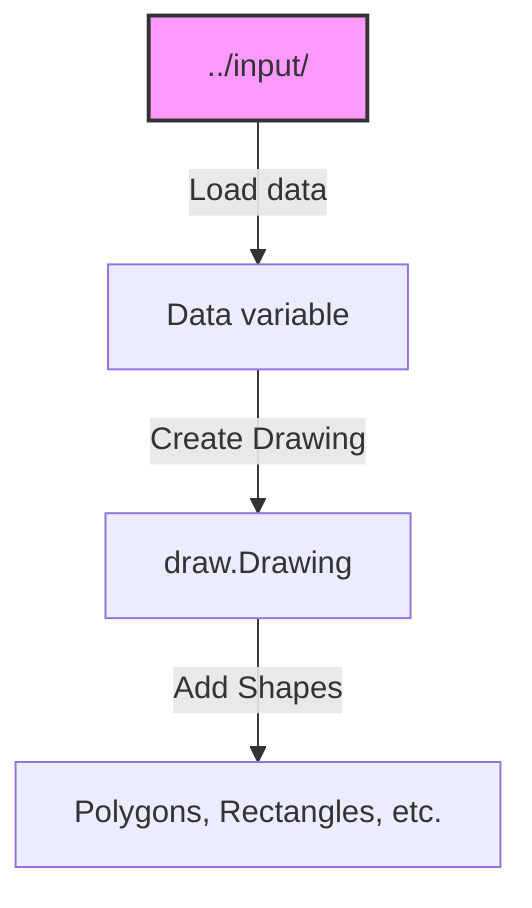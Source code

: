 flowchart TD

%% Input Data Source
A["../input/"]:::start -->|Load data| B["Data variable"]

%% Data Variable Creation
B["Data variable"] -->|Create Drawing| C["draw.Drawing"]

%% Data Flow within the Drawing
C -->|Add Shapes| D["Polygons, Rectangles, etc."]

%% Styles
classDef start fill:#f9f,stroke:#333,stroke-width:2px;